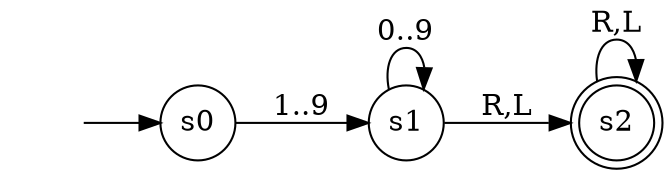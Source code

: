 // dot -Tpdf dfa.dot -o dfa.pdf  &&   dot -Tpng dfa.dot -o dfa.png

digraph dfa {
    rankdir=LR;
    node [shape=circle, fixedsize=true];

    s  -> s0
    s0 -> s1 [label="1..9"];
    s1 -> s1 [label="0..9"];
    s1 -> s2 [label="R,L"];
    s2 -> s2 [label="R,L"];

    s  [style=invis];
    s2 [shape=doublecircle];
}

